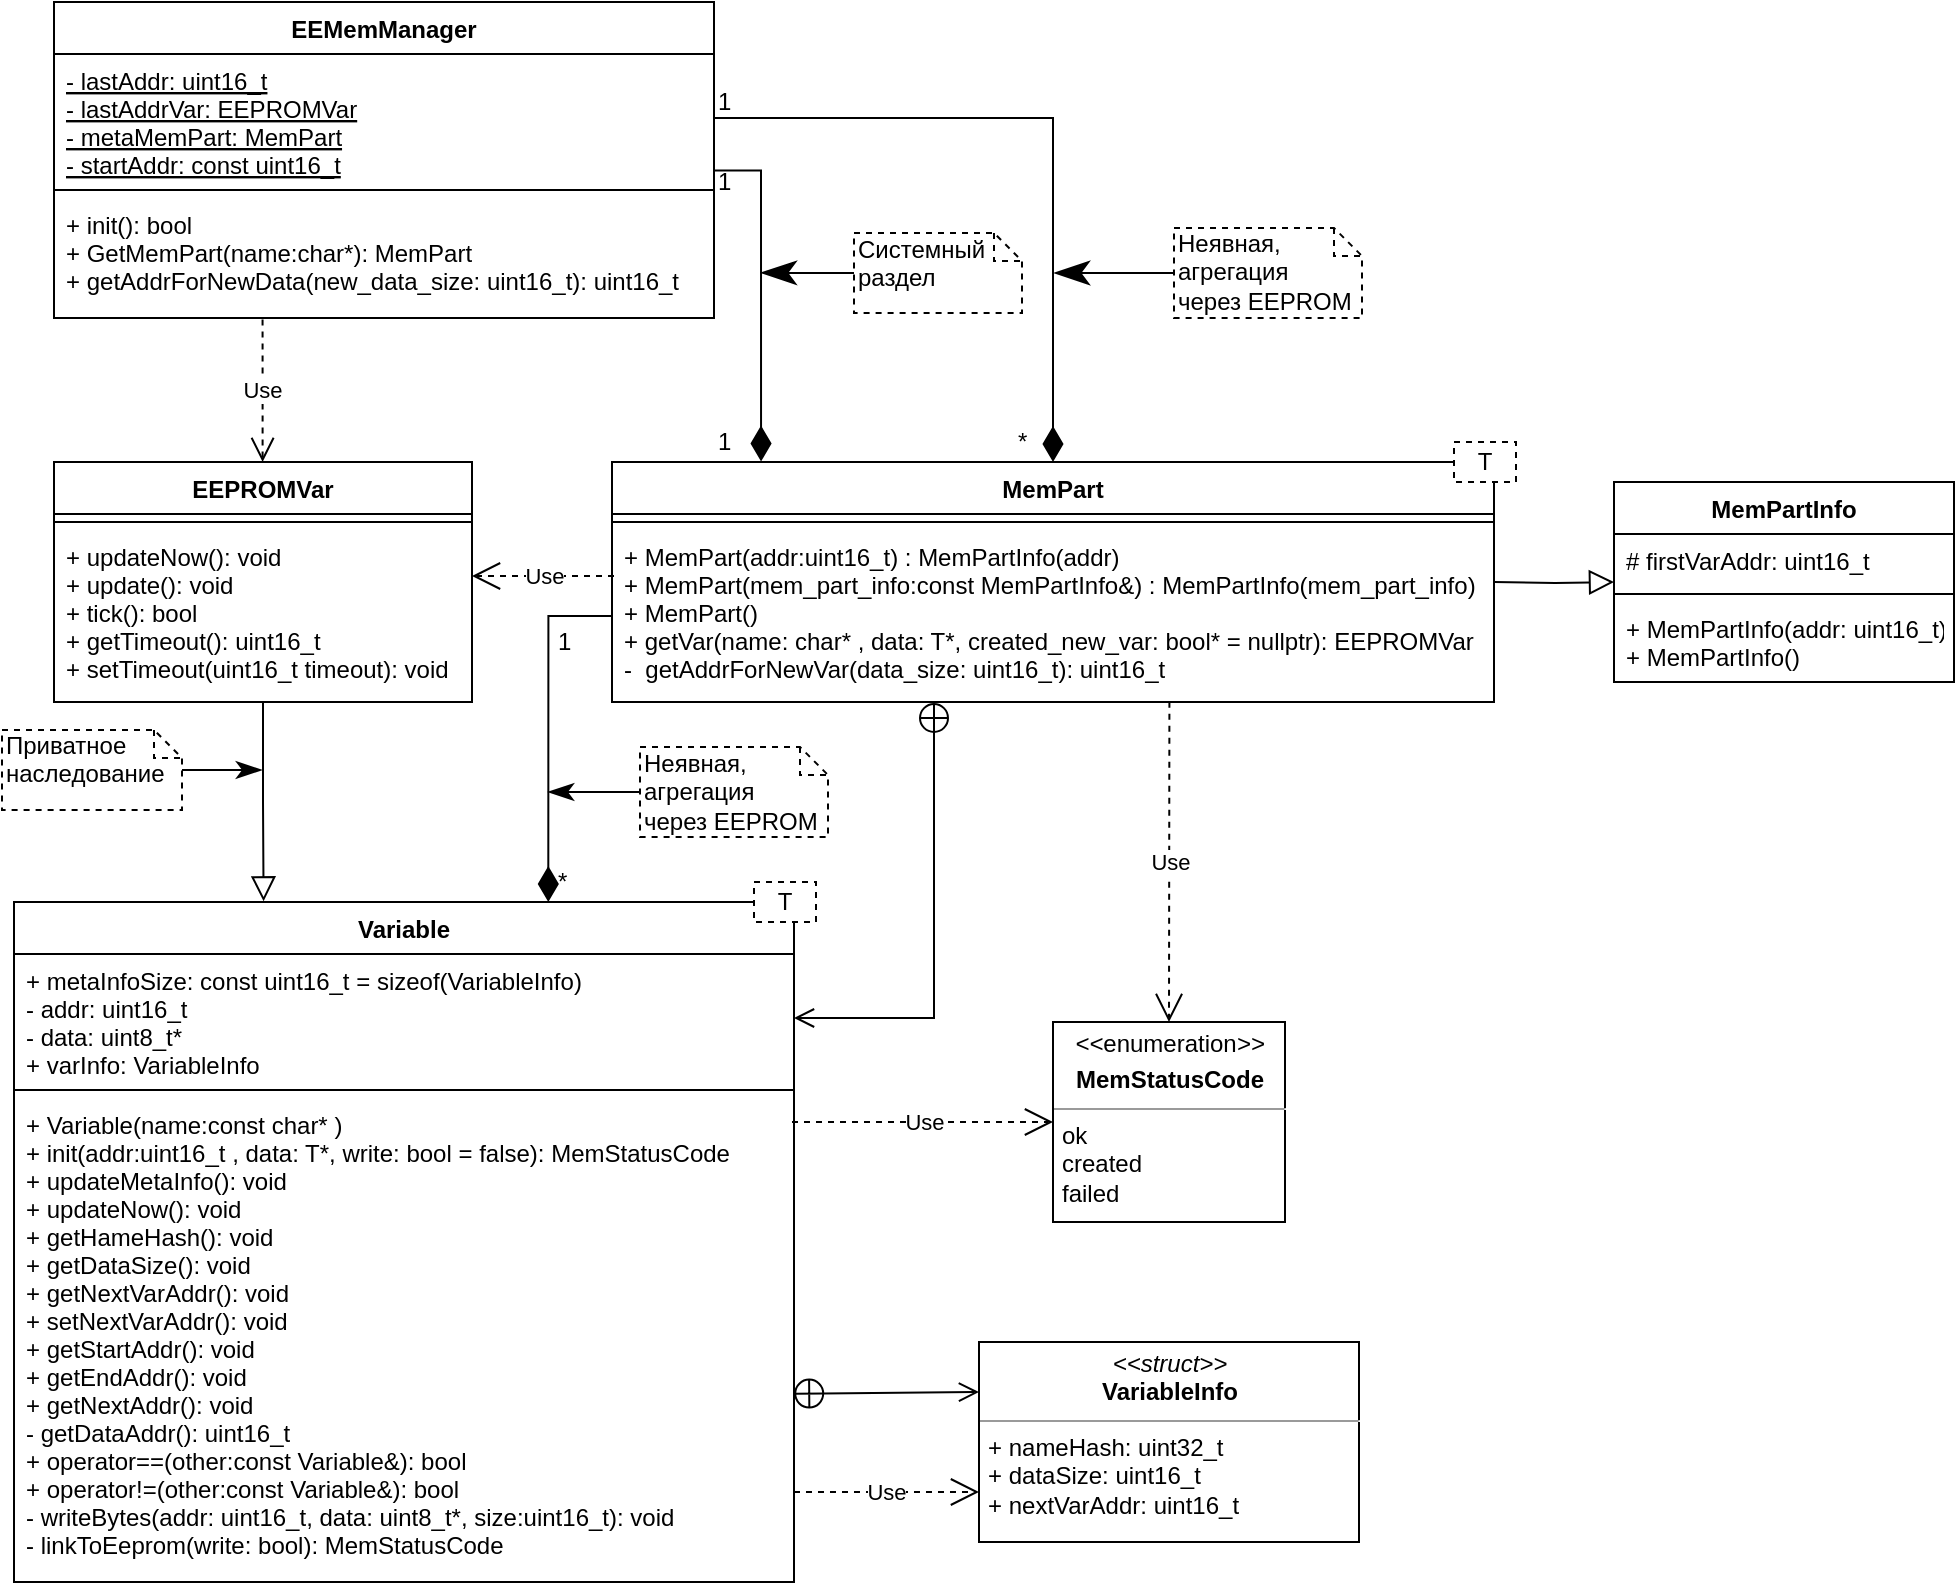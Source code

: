 <mxfile version="12.1.3" type="device" pages="1"><diagram id="u2ipbNhGSBs6V-YVls3N" name="Page-1"><mxGraphModel dx="2347" dy="1028" grid="1" gridSize="10" guides="1" tooltips="1" connect="1" arrows="1" fold="1" page="1" pageScale="1" pageWidth="827" pageHeight="1169" math="0" shadow="0"><root><mxCell id="0"/><mxCell id="1" parent="0"/><mxCell id="KpwDhplYARs98OwFyysv-36" style="edgeStyle=orthogonalEdgeStyle;rounded=0;orthogonalLoop=1;jettySize=auto;html=1;endArrow=block;endFill=0;strokeWidth=1;endSize=10;entryX=0.32;entryY=-0.001;entryDx=0;entryDy=0;entryPerimeter=0;" edge="1" parent="1" source="KpwDhplYARs98OwFyysv-1" target="KpwDhplYARs98OwFyysv-16"><mxGeometry relative="1" as="geometry"><mxPoint x="184" y="459" as="targetPoint"/></mxGeometry></mxCell><mxCell id="KpwDhplYARs98OwFyysv-80" value="Use" style="edgeStyle=orthogonalEdgeStyle;rounded=0;orthogonalLoop=1;jettySize=auto;html=1;entryX=0.316;entryY=0.999;entryDx=0;entryDy=0;entryPerimeter=0;startArrow=open;startFill=0;startSize=10;endArrow=none;endFill=0;endSize=10;strokeWidth=1;dashed=1;" edge="1" parent="1" source="KpwDhplYARs98OwFyysv-1" target="KpwDhplYARs98OwFyysv-63"><mxGeometry relative="1" as="geometry"><Array as="points"><mxPoint x="185" y="204"/></Array></mxGeometry></mxCell><mxCell id="KpwDhplYARs98OwFyysv-1" value="EEPROMVar" style="swimlane;fontStyle=1;align=center;verticalAlign=top;childLayout=stackLayout;horizontal=1;startSize=26;horizontalStack=0;resizeParent=1;resizeParentMax=0;resizeLast=0;collapsible=1;marginBottom=0;" vertex="1" parent="1"><mxGeometry x="80" y="240" width="209" height="120" as="geometry"/></mxCell><mxCell id="KpwDhplYARs98OwFyysv-2" value="" style="line;strokeWidth=1;fillColor=none;align=left;verticalAlign=middle;spacingTop=-1;spacingLeft=3;spacingRight=3;rotatable=0;labelPosition=right;points=[];portConstraint=eastwest;" vertex="1" parent="KpwDhplYARs98OwFyysv-1"><mxGeometry y="26" width="209" height="8" as="geometry"/></mxCell><mxCell id="KpwDhplYARs98OwFyysv-3" value="+ updateNow(): void&#10;+ update(): void&#10;+ tick(): bool&#10;+ getTimeout(): uint16_t&#10;+ setTimeout(uint16_t timeout): void " style="text;strokeColor=none;fillColor=none;align=left;verticalAlign=top;spacingLeft=4;spacingRight=4;overflow=hidden;rotatable=0;points=[[0,0.5],[1,0.5]];portConstraint=eastwest;" vertex="1" parent="KpwDhplYARs98OwFyysv-1"><mxGeometry y="34" width="209" height="86" as="geometry"/></mxCell><mxCell id="KpwDhplYARs98OwFyysv-4" value="MemPart" style="swimlane;fontStyle=1;align=center;verticalAlign=top;childLayout=stackLayout;horizontal=1;startSize=26;horizontalStack=0;resizeParent=1;resizeParentMax=0;resizeLast=0;collapsible=1;marginBottom=0;" vertex="1" parent="1"><mxGeometry x="359" y="240" width="441" height="120" as="geometry"/></mxCell><mxCell id="KpwDhplYARs98OwFyysv-5" value="" style="line;strokeWidth=1;fillColor=none;align=left;verticalAlign=middle;spacingTop=-1;spacingLeft=3;spacingRight=3;rotatable=0;labelPosition=right;points=[];portConstraint=eastwest;" vertex="1" parent="KpwDhplYARs98OwFyysv-4"><mxGeometry y="26" width="441" height="8" as="geometry"/></mxCell><mxCell id="KpwDhplYARs98OwFyysv-6" value="+ MemPart(addr:uint16_t) : MemPartInfo(addr)&#10;+ MemPart(mem_part_info:const MemPartInfo&amp;) : MemPartInfo(mem_part_info)&#10;+ MemPart()&#10;+ getVar(name: char* , data: T*, created_new_var: bool* = nullptr): EEPROMVar&#10;-  getAddrForNewVar(data_size: uint16_t): uint16_t " style="text;strokeColor=none;fillColor=none;align=left;verticalAlign=top;spacingLeft=4;spacingRight=4;overflow=hidden;rotatable=0;points=[[0,0.5],[1,0.5]];portConstraint=eastwest;" vertex="1" parent="KpwDhplYARs98OwFyysv-4"><mxGeometry y="34" width="441" height="86" as="geometry"/></mxCell><mxCell id="KpwDhplYARs98OwFyysv-16" value="Variable" style="swimlane;fontStyle=1;align=center;verticalAlign=top;childLayout=stackLayout;horizontal=1;startSize=26;horizontalStack=0;resizeParent=1;resizeParentMax=0;resizeLast=0;collapsible=1;marginBottom=0;" vertex="1" parent="1"><mxGeometry x="60" y="460" width="390" height="340" as="geometry"/></mxCell><mxCell id="KpwDhplYARs98OwFyysv-17" value="+ metaInfoSize: const uint16_t = sizeof(VariableInfo)&#10;- addr: uint16_t&#10;- data: uint8_t*&#10;+ varInfo: VariableInfo" style="text;strokeColor=none;fillColor=none;align=left;verticalAlign=top;spacingLeft=4;spacingRight=4;overflow=hidden;rotatable=0;points=[[0,0.5],[1,0.5]];portConstraint=eastwest;fontStyle=0" vertex="1" parent="KpwDhplYARs98OwFyysv-16"><mxGeometry y="26" width="390" height="64" as="geometry"/></mxCell><mxCell id="KpwDhplYARs98OwFyysv-18" value="" style="line;strokeWidth=1;fillColor=none;align=left;verticalAlign=middle;spacingTop=-1;spacingLeft=3;spacingRight=3;rotatable=0;labelPosition=right;points=[];portConstraint=eastwest;" vertex="1" parent="KpwDhplYARs98OwFyysv-16"><mxGeometry y="90" width="390" height="8" as="geometry"/></mxCell><mxCell id="KpwDhplYARs98OwFyysv-19" value="+ Variable(name:const char* )&#10;+ init(addr:uint16_t , data: T*, write: bool = false): MemStatusCode &#10;+ updateMetaInfo(): void&#10;+ updateNow(): void&#10;+ getHameHash(): void&#10;+ getDataSize(): void&#10;+ getNextVarAddr(): void&#10;+ setNextVarAddr(): void&#10;+ getStartAddr(): void&#10;+ getEndAddr(): void&#10;+ getNextAddr(): void&#10;- getDataAddr(): uint16_t&#10;+ operator==(other:const Variable&amp;): bool&#10;+ operator!=(other:const Variable&amp;): bool&#10;- writeBytes(addr: uint16_t, data: uint8_t*, size:uint16_t): void&#10;- linkToEeprom(write: bool): MemStatusCode" style="text;strokeColor=none;fillColor=none;align=left;verticalAlign=top;spacingLeft=4;spacingRight=4;overflow=hidden;rotatable=0;points=[[0,0.5],[1,0.5]];portConstraint=eastwest;" vertex="1" parent="KpwDhplYARs98OwFyysv-16"><mxGeometry y="98" width="390" height="242" as="geometry"/></mxCell><mxCell id="KpwDhplYARs98OwFyysv-21" value="T" style="rounded=0;whiteSpace=wrap;html=1;dashed=1;" vertex="1" parent="1"><mxGeometry x="430" y="450" width="31" height="20" as="geometry"/></mxCell><mxCell id="KpwDhplYARs98OwFyysv-28" value="&lt;p style=&quot;margin: 0px ; margin-top: 4px ; text-align: center&quot;&gt;&lt;i&gt;&amp;lt;&amp;lt;&lt;/i&gt;&lt;span style=&quot;background-color: transparent ; font-style: inherit ; font-weight: inherit ; white-space: inherit ; text-align: left&quot;&gt;enumeration&lt;/span&gt;&lt;i&gt;&amp;gt;&amp;gt;&lt;/i&gt;&lt;/p&gt;&lt;p style=&quot;margin: 0px ; margin-top: 4px ; text-align: center&quot;&gt;&lt;b&gt;MemStatusCode&lt;/b&gt;&lt;br&gt;&lt;/p&gt;&lt;hr size=&quot;1&quot;&gt;&lt;p style=&quot;margin: 0px ; margin-left: 4px&quot;&gt;ok&lt;/p&gt;&lt;p style=&quot;margin: 0px ; margin-left: 4px&quot;&gt;created&lt;/p&gt;&lt;p style=&quot;margin: 0px ; margin-left: 4px&quot;&gt;failed&lt;/p&gt;" style="verticalAlign=top;align=left;overflow=fill;fontSize=12;fontFamily=Helvetica;html=1;fillColor=none;" vertex="1" parent="1"><mxGeometry x="579.5" y="520" width="116" height="100" as="geometry"/></mxCell><mxCell id="KpwDhplYARs98OwFyysv-32" value="Use" style="endArrow=open;endSize=12;dashed=1;html=1;entryX=0;entryY=0.5;entryDx=0;entryDy=0;" edge="1" parent="1" target="KpwDhplYARs98OwFyysv-28"><mxGeometry width="160" relative="1" as="geometry"><mxPoint x="449" y="570" as="sourcePoint"/><mxPoint x="570" y="880" as="targetPoint"/></mxGeometry></mxCell><mxCell id="KpwDhplYARs98OwFyysv-38" style="edgeStyle=orthogonalEdgeStyle;rounded=0;orthogonalLoop=1;jettySize=auto;html=1;endArrow=classicThin;endFill=1;endSize=10;strokeWidth=1;" edge="1" parent="1" source="KpwDhplYARs98OwFyysv-37"><mxGeometry relative="1" as="geometry"><mxPoint x="184" y="394" as="targetPoint"/></mxGeometry></mxCell><mxCell id="KpwDhplYARs98OwFyysv-37" value="Приватное наследование" style="shape=note;whiteSpace=wrap;html=1;size=14;verticalAlign=top;align=left;spacingTop=-6;dashed=1;" vertex="1" parent="1"><mxGeometry x="54" y="374" width="90" height="40" as="geometry"/></mxCell><mxCell id="KpwDhplYARs98OwFyysv-45" value="&lt;p style=&quot;margin: 0px ; margin-top: 4px ; text-align: center&quot;&gt;&lt;i&gt;&amp;lt;&amp;lt;struct&amp;gt;&amp;gt;&lt;/i&gt;&lt;br&gt;&lt;b&gt;VariableInfo&lt;/b&gt;&lt;br&gt;&lt;/p&gt;&lt;hr size=&quot;1&quot;&gt;&lt;p style=&quot;margin: 0px ; margin-left: 4px&quot;&gt;+ nameHash: uint32_t&lt;br&gt;+ dataSize: uint16_t&lt;/p&gt;&lt;p style=&quot;margin: 0px ; margin-left: 4px&quot;&gt;+&amp;nbsp;nextVarAddr: uint16_t&lt;/p&gt;" style="verticalAlign=top;align=left;overflow=fill;fontSize=12;fontFamily=Helvetica;html=1;fillColor=none;" vertex="1" parent="1"><mxGeometry x="542.5" y="680" width="190" height="100" as="geometry"/></mxCell><mxCell id="KpwDhplYARs98OwFyysv-46" value="" style="endArrow=open;startArrow=circlePlus;endFill=0;startFill=0;endSize=8;html=1;strokeWidth=1;exitX=0.999;exitY=0.611;exitDx=0;exitDy=0;exitPerimeter=0;entryX=0;entryY=0.25;entryDx=0;entryDy=0;" edge="1" parent="1" source="KpwDhplYARs98OwFyysv-19" target="KpwDhplYARs98OwFyysv-45"><mxGeometry width="160" relative="1" as="geometry"><mxPoint x="240" y="810" as="sourcePoint"/><mxPoint x="400" y="810" as="targetPoint"/></mxGeometry></mxCell><mxCell id="KpwDhplYARs98OwFyysv-47" value="Use" style="endArrow=open;endSize=12;dashed=1;html=1;strokeWidth=1;entryX=0;entryY=0.75;entryDx=0;entryDy=0;exitX=1;exitY=0.814;exitDx=0;exitDy=0;exitPerimeter=0;" edge="1" parent="1" source="KpwDhplYARs98OwFyysv-19" target="KpwDhplYARs98OwFyysv-45"><mxGeometry width="160" relative="1" as="geometry"><mxPoint x="303" y="801" as="sourcePoint"/><mxPoint x="540" y="830" as="targetPoint"/></mxGeometry></mxCell><mxCell id="KpwDhplYARs98OwFyysv-50" value="MemPartInfo" style="swimlane;fontStyle=1;align=center;verticalAlign=top;childLayout=stackLayout;horizontal=1;startSize=26;horizontalStack=0;resizeParent=1;resizeParentMax=0;resizeLast=0;collapsible=1;marginBottom=0;" vertex="1" parent="1"><mxGeometry x="860" y="250" width="170" height="100" as="geometry"/></mxCell><mxCell id="KpwDhplYARs98OwFyysv-51" value="# firstVarAddr: uint16_t" style="text;strokeColor=none;fillColor=none;align=left;verticalAlign=top;spacingLeft=4;spacingRight=4;overflow=hidden;rotatable=0;points=[[0,0.5],[1,0.5]];portConstraint=eastwest;" vertex="1" parent="KpwDhplYARs98OwFyysv-50"><mxGeometry y="26" width="170" height="26" as="geometry"/></mxCell><mxCell id="KpwDhplYARs98OwFyysv-52" value="" style="line;strokeWidth=1;fillColor=none;align=left;verticalAlign=middle;spacingTop=-1;spacingLeft=3;spacingRight=3;rotatable=0;labelPosition=right;points=[];portConstraint=eastwest;" vertex="1" parent="KpwDhplYARs98OwFyysv-50"><mxGeometry y="52" width="170" height="8" as="geometry"/></mxCell><mxCell id="KpwDhplYARs98OwFyysv-53" value="+ MemPartInfo(addr: uint16_t)&#10;+ MemPartInfo()" style="text;strokeColor=none;fillColor=none;align=left;verticalAlign=top;spacingLeft=4;spacingRight=4;overflow=hidden;rotatable=0;points=[[0,0.5],[1,0.5]];portConstraint=eastwest;" vertex="1" parent="KpwDhplYARs98OwFyysv-50"><mxGeometry y="60" width="170" height="40" as="geometry"/></mxCell><mxCell id="KpwDhplYARs98OwFyysv-60" value="EEMemManager" style="swimlane;fontStyle=1;align=center;verticalAlign=top;childLayout=stackLayout;horizontal=1;startSize=26;horizontalStack=0;resizeParent=1;resizeParentMax=0;resizeLast=0;collapsible=1;marginBottom=0;" vertex="1" parent="1"><mxGeometry x="80" y="10" width="330" height="158" as="geometry"/></mxCell><mxCell id="KpwDhplYARs98OwFyysv-61" value="- lastAddr: uint16_t&#10;- lastAddrVar: EEPROMVar&#10;- metaMemPart: MemPart&#10;- startAddr: const uint16_t" style="text;strokeColor=none;fillColor=none;align=left;verticalAlign=top;spacingLeft=4;spacingRight=4;overflow=hidden;rotatable=0;points=[[0,0.5],[1,0.5]];portConstraint=eastwest;fontStyle=4" vertex="1" parent="KpwDhplYARs98OwFyysv-60"><mxGeometry y="26" width="330" height="64" as="geometry"/></mxCell><mxCell id="KpwDhplYARs98OwFyysv-62" value="" style="line;strokeWidth=1;fillColor=none;align=left;verticalAlign=middle;spacingTop=-1;spacingLeft=3;spacingRight=3;rotatable=0;labelPosition=right;points=[];portConstraint=eastwest;" vertex="1" parent="KpwDhplYARs98OwFyysv-60"><mxGeometry y="90" width="330" height="8" as="geometry"/></mxCell><mxCell id="KpwDhplYARs98OwFyysv-63" value="+ init(): bool&#10;+ GetMemPart(name:char*): MemPart&#10;+ getAddrForNewData(new_data_size: uint16_t): uint16_t" style="text;strokeColor=none;fillColor=none;align=left;verticalAlign=top;spacingLeft=4;spacingRight=4;overflow=hidden;rotatable=0;points=[[0,0.5],[1,0.5]];portConstraint=eastwest;" vertex="1" parent="KpwDhplYARs98OwFyysv-60"><mxGeometry y="98" width="330" height="60" as="geometry"/></mxCell><mxCell id="KpwDhplYARs98OwFyysv-68" value="T" style="rounded=0;whiteSpace=wrap;html=1;dashed=1;" vertex="1" parent="1"><mxGeometry x="780" y="230" width="31" height="20" as="geometry"/></mxCell><mxCell id="KpwDhplYARs98OwFyysv-69" style="edgeStyle=orthogonalEdgeStyle;rounded=0;orthogonalLoop=1;jettySize=auto;html=1;startArrow=none;startFill=0;startSize=10;endArrow=diamondThin;endFill=1;endSize=15;strokeWidth=1;entryX=0.685;entryY=0;entryDx=0;entryDy=0;entryPerimeter=0;" edge="1" parent="1" source="KpwDhplYARs98OwFyysv-6" target="KpwDhplYARs98OwFyysv-16"><mxGeometry relative="1" as="geometry"><mxPoint x="327" y="459" as="targetPoint"/></mxGeometry></mxCell><mxCell id="KpwDhplYARs98OwFyysv-72" style="edgeStyle=orthogonalEdgeStyle;rounded=0;orthogonalLoop=1;jettySize=auto;html=1;startArrow=none;startFill=0;startSize=10;endArrow=classicThin;endFill=1;endSize=10;strokeWidth=1;" edge="1" parent="1" source="KpwDhplYARs98OwFyysv-70"><mxGeometry relative="1" as="geometry"><mxPoint x="327" y="405" as="targetPoint"/></mxGeometry></mxCell><mxCell id="KpwDhplYARs98OwFyysv-70" value="Неявная, агрегация&lt;br&gt;через EEPROM" style="shape=note;whiteSpace=wrap;html=1;size=14;verticalAlign=top;align=left;spacingTop=-6;dashed=1;" vertex="1" parent="1"><mxGeometry x="373" y="382.5" width="94" height="45" as="geometry"/></mxCell><mxCell id="KpwDhplYARs98OwFyysv-75" value="" style="endArrow=open;startArrow=circlePlus;endFill=0;startFill=0;endSize=8;html=1;strokeWidth=1;entryX=1;entryY=0.5;entryDx=0;entryDy=0;edgeStyle=orthogonalEdgeStyle;rounded=0;" edge="1" parent="1" source="KpwDhplYARs98OwFyysv-6" target="KpwDhplYARs98OwFyysv-17"><mxGeometry width="160" relative="1" as="geometry"><mxPoint x="530" y="480" as="sourcePoint"/><mxPoint x="690" y="480" as="targetPoint"/><Array as="points"><mxPoint x="520" y="518"/></Array></mxGeometry></mxCell><mxCell id="KpwDhplYARs98OwFyysv-76" value="Use" style="endArrow=open;endSize=12;dashed=1;html=1;strokeWidth=1;" edge="1" parent="1"><mxGeometry width="160" relative="1" as="geometry"><mxPoint x="360" y="297" as="sourcePoint"/><mxPoint x="289" y="297" as="targetPoint"/></mxGeometry></mxCell><mxCell id="KpwDhplYARs98OwFyysv-79" style="edgeStyle=orthogonalEdgeStyle;rounded=0;orthogonalLoop=1;jettySize=auto;html=1;startArrow=none;startFill=0;startSize=10;endArrow=block;endFill=0;endSize=10;strokeWidth=1;" edge="1" parent="1" target="KpwDhplYARs98OwFyysv-50"><mxGeometry relative="1" as="geometry"><mxPoint x="800" y="300" as="sourcePoint"/></mxGeometry></mxCell><mxCell id="KpwDhplYARs98OwFyysv-81" value="1" style="text;html=1;resizable=0;points=[];autosize=1;align=left;verticalAlign=top;spacingTop=-4;" vertex="1" parent="1"><mxGeometry x="330" y="320" width="20" height="20" as="geometry"/></mxCell><mxCell id="KpwDhplYARs98OwFyysv-82" value="*" style="text;html=1;resizable=0;points=[];autosize=1;align=left;verticalAlign=top;spacingTop=-4;" vertex="1" parent="1"><mxGeometry x="330" y="440" width="20" height="20" as="geometry"/></mxCell><mxCell id="KpwDhplYARs98OwFyysv-83" style="edgeStyle=orthogonalEdgeStyle;rounded=0;orthogonalLoop=1;jettySize=auto;html=1;entryX=0.169;entryY=-0.002;entryDx=0;entryDy=0;startArrow=none;startFill=0;startSize=10;endArrow=diamondThin;endFill=1;endSize=15;strokeWidth=1;exitX=1;exitY=0.91;exitDx=0;exitDy=0;exitPerimeter=0;entryPerimeter=0;" edge="1" parent="1" source="KpwDhplYARs98OwFyysv-61" target="KpwDhplYARs98OwFyysv-4"><mxGeometry relative="1" as="geometry"/></mxCell><mxCell id="KpwDhplYARs98OwFyysv-84" value="1" style="text;html=1;resizable=0;points=[];autosize=1;align=left;verticalAlign=top;spacingTop=-4;" vertex="1" parent="1"><mxGeometry x="410" y="90" width="20" height="20" as="geometry"/></mxCell><mxCell id="KpwDhplYARs98OwFyysv-85" value="1" style="text;html=1;resizable=0;points=[];autosize=1;align=left;verticalAlign=top;spacingTop=-4;" vertex="1" parent="1"><mxGeometry x="410" y="220" width="20" height="20" as="geometry"/></mxCell><mxCell id="KpwDhplYARs98OwFyysv-89" style="edgeStyle=orthogonalEdgeStyle;rounded=0;orthogonalLoop=1;jettySize=auto;html=1;entryX=0.5;entryY=0;entryDx=0;entryDy=0;startArrow=none;startFill=0;startSize=10;endArrow=diamondThin;endFill=1;endSize=15;strokeWidth=1;" edge="1" parent="1" source="KpwDhplYARs98OwFyysv-61" target="KpwDhplYARs98OwFyysv-4"><mxGeometry relative="1" as="geometry"/></mxCell><mxCell id="KpwDhplYARs98OwFyysv-92" value="1" style="text;html=1;resizable=0;points=[];autosize=1;align=left;verticalAlign=top;spacingTop=-4;" vertex="1" parent="1"><mxGeometry x="410" y="50" width="20" height="20" as="geometry"/></mxCell><mxCell id="KpwDhplYARs98OwFyysv-93" value="*" style="text;html=1;resizable=0;points=[];autosize=1;align=left;verticalAlign=top;spacingTop=-4;" vertex="1" parent="1"><mxGeometry x="560" y="220" width="20" height="20" as="geometry"/></mxCell><mxCell id="KpwDhplYARs98OwFyysv-95" style="edgeStyle=orthogonalEdgeStyle;rounded=0;orthogonalLoop=1;jettySize=auto;html=1;startArrow=none;startFill=0;startSize=10;endArrow=classicThin;endFill=1;endSize=15;strokeWidth=1;" edge="1" parent="1" source="KpwDhplYARs98OwFyysv-94"><mxGeometry relative="1" as="geometry"><mxPoint x="580" y="145.5" as="targetPoint"/></mxGeometry></mxCell><mxCell id="KpwDhplYARs98OwFyysv-94" value="Неявная, агрегация&lt;br&gt;через EEPROM" style="shape=note;whiteSpace=wrap;html=1;size=14;verticalAlign=top;align=left;spacingTop=-6;dashed=1;" vertex="1" parent="1"><mxGeometry x="640" y="123" width="94" height="45" as="geometry"/></mxCell><mxCell id="KpwDhplYARs98OwFyysv-98" style="edgeStyle=orthogonalEdgeStyle;rounded=0;orthogonalLoop=1;jettySize=auto;html=1;startArrow=none;startFill=0;startSize=10;endArrow=classicThin;endFill=1;endSize=15;strokeWidth=1;" edge="1" parent="1" source="KpwDhplYARs98OwFyysv-96"><mxGeometry relative="1" as="geometry"><mxPoint x="433.4" y="145.4" as="targetPoint"/></mxGeometry></mxCell><mxCell id="KpwDhplYARs98OwFyysv-96" value="Системный&amp;nbsp;&lt;br&gt;раздел" style="shape=note;whiteSpace=wrap;html=1;size=14;verticalAlign=top;align=left;spacingTop=-6;dashed=1;" vertex="1" parent="1"><mxGeometry x="480" y="125.5" width="84" height="40" as="geometry"/></mxCell><mxCell id="KpwDhplYARs98OwFyysv-102" value="Use" style="endArrow=open;endSize=12;dashed=1;html=1;exitX=0.632;exitY=0.998;exitDx=0;exitDy=0;exitPerimeter=0;entryX=0.5;entryY=0;entryDx=0;entryDy=0;" edge="1" parent="1" source="KpwDhplYARs98OwFyysv-6" target="KpwDhplYARs98OwFyysv-28"><mxGeometry width="160" relative="1" as="geometry"><mxPoint x="458.83" y="619.062" as="sourcePoint"/><mxPoint x="633" y="561" as="targetPoint"/></mxGeometry></mxCell></root></mxGraphModel></diagram></mxfile>